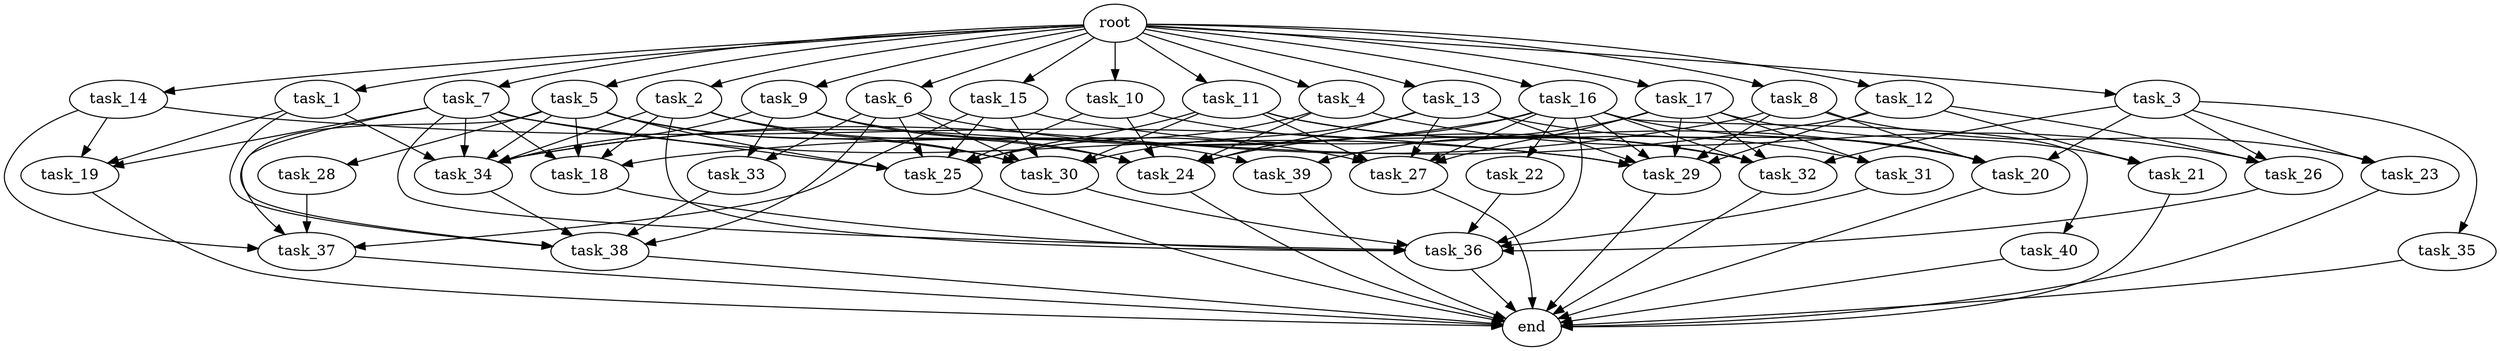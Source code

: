 digraph G {
  root [size="0.000000e+00"];
  task_1 [size="3.885972e+10"];
  task_2 [size="4.065793e+10"];
  task_3 [size="2.533456e+10"];
  task_4 [size="3.444595e+10"];
  task_5 [size="1.673040e+10"];
  task_6 [size="3.232427e+10"];
  task_7 [size="7.576842e+10"];
  task_8 [size="4.968984e+10"];
  task_9 [size="3.119567e+10"];
  task_10 [size="7.514428e+09"];
  task_11 [size="1.390168e+10"];
  task_12 [size="3.633478e+10"];
  task_13 [size="4.866101e+10"];
  task_14 [size="8.087452e+10"];
  task_15 [size="9.342438e+10"];
  task_16 [size="4.665980e+10"];
  task_17 [size="5.428492e+10"];
  task_18 [size="7.048162e+10"];
  task_19 [size="2.759896e+10"];
  task_20 [size="5.257593e+10"];
  task_21 [size="9.098309e+10"];
  task_22 [size="4.259762e+10"];
  task_23 [size="6.045486e+10"];
  task_24 [size="5.067329e+10"];
  task_25 [size="9.819766e+10"];
  task_26 [size="5.979245e+10"];
  task_27 [size="9.811635e+10"];
  task_28 [size="3.072245e+09"];
  task_29 [size="1.060563e+10"];
  task_30 [size="9.904098e+10"];
  task_31 [size="7.007861e+10"];
  task_32 [size="3.407990e+10"];
  task_33 [size="4.514726e+10"];
  task_34 [size="9.390862e+10"];
  task_35 [size="9.170228e+10"];
  task_36 [size="2.082864e+10"];
  task_37 [size="3.641253e+10"];
  task_38 [size="5.049153e+10"];
  task_39 [size="8.865240e+10"];
  task_40 [size="8.517526e+10"];
  end [size="0.000000e+00"];

  root -> task_1 [size="1.000000e-12"];
  root -> task_2 [size="1.000000e-12"];
  root -> task_3 [size="1.000000e-12"];
  root -> task_4 [size="1.000000e-12"];
  root -> task_5 [size="1.000000e-12"];
  root -> task_6 [size="1.000000e-12"];
  root -> task_7 [size="1.000000e-12"];
  root -> task_8 [size="1.000000e-12"];
  root -> task_9 [size="1.000000e-12"];
  root -> task_10 [size="1.000000e-12"];
  root -> task_11 [size="1.000000e-12"];
  root -> task_12 [size="1.000000e-12"];
  root -> task_13 [size="1.000000e-12"];
  root -> task_14 [size="1.000000e-12"];
  root -> task_15 [size="1.000000e-12"];
  root -> task_16 [size="1.000000e-12"];
  root -> task_17 [size="1.000000e-12"];
  task_1 -> task_19 [size="9.199655e+07"];
  task_1 -> task_34 [size="1.341552e+08"];
  task_1 -> task_38 [size="1.009831e+08"];
  task_2 -> task_18 [size="1.762040e+08"];
  task_2 -> task_30 [size="1.650683e+08"];
  task_2 -> task_34 [size="1.341552e+08"];
  task_2 -> task_36 [size="2.603580e+07"];
  task_2 -> task_39 [size="4.432620e+08"];
  task_3 -> task_20 [size="1.051519e+08"];
  task_3 -> task_23 [size="3.022743e+08"];
  task_3 -> task_26 [size="1.993082e+08"];
  task_3 -> task_32 [size="5.679984e+07"];
  task_3 -> task_35 [size="9.170228e+08"];
  task_4 -> task_24 [size="8.445548e+07"];
  task_4 -> task_25 [size="1.402824e+08"];
  task_4 -> task_26 [size="1.993082e+08"];
  task_5 -> task_18 [size="1.762040e+08"];
  task_5 -> task_24 [size="8.445548e+07"];
  task_5 -> task_25 [size="1.402824e+08"];
  task_5 -> task_28 [size="3.072245e+07"];
  task_5 -> task_30 [size="1.650683e+08"];
  task_5 -> task_34 [size="1.341552e+08"];
  task_5 -> task_37 [size="9.103132e+07"];
  task_6 -> task_25 [size="1.402824e+08"];
  task_6 -> task_30 [size="1.650683e+08"];
  task_6 -> task_32 [size="5.679984e+07"];
  task_6 -> task_33 [size="2.257363e+08"];
  task_6 -> task_38 [size="1.009831e+08"];
  task_7 -> task_18 [size="1.762040e+08"];
  task_7 -> task_19 [size="9.199655e+07"];
  task_7 -> task_25 [size="1.402824e+08"];
  task_7 -> task_29 [size="1.515090e+07"];
  task_7 -> task_34 [size="1.341552e+08"];
  task_7 -> task_36 [size="2.603580e+07"];
  task_7 -> task_38 [size="1.009831e+08"];
  task_8 -> task_20 [size="1.051519e+08"];
  task_8 -> task_23 [size="3.022743e+08"];
  task_8 -> task_29 [size="1.515090e+07"];
  task_8 -> task_34 [size="1.341552e+08"];
  task_9 -> task_24 [size="8.445548e+07"];
  task_9 -> task_27 [size="1.962327e+08"];
  task_9 -> task_33 [size="2.257363e+08"];
  task_9 -> task_34 [size="1.341552e+08"];
  task_10 -> task_24 [size="8.445548e+07"];
  task_10 -> task_25 [size="1.402824e+08"];
  task_10 -> task_32 [size="5.679984e+07"];
  task_11 -> task_25 [size="1.402824e+08"];
  task_11 -> task_27 [size="1.962327e+08"];
  task_11 -> task_30 [size="1.650683e+08"];
  task_11 -> task_31 [size="3.503931e+08"];
  task_11 -> task_32 [size="5.679984e+07"];
  task_12 -> task_18 [size="1.762040e+08"];
  task_12 -> task_21 [size="4.549154e+08"];
  task_12 -> task_26 [size="1.993082e+08"];
  task_12 -> task_29 [size="1.515090e+07"];
  task_13 -> task_20 [size="1.051519e+08"];
  task_13 -> task_24 [size="8.445548e+07"];
  task_13 -> task_27 [size="1.962327e+08"];
  task_13 -> task_29 [size="1.515090e+07"];
  task_13 -> task_30 [size="1.650683e+08"];
  task_14 -> task_19 [size="9.199655e+07"];
  task_14 -> task_29 [size="1.515090e+07"];
  task_14 -> task_37 [size="9.103132e+07"];
  task_15 -> task_20 [size="1.051519e+08"];
  task_15 -> task_25 [size="1.402824e+08"];
  task_15 -> task_30 [size="1.650683e+08"];
  task_15 -> task_37 [size="9.103132e+07"];
  task_16 -> task_20 [size="1.051519e+08"];
  task_16 -> task_22 [size="4.259762e+08"];
  task_16 -> task_24 [size="8.445548e+07"];
  task_16 -> task_27 [size="1.962327e+08"];
  task_16 -> task_29 [size="1.515090e+07"];
  task_16 -> task_32 [size="5.679984e+07"];
  task_16 -> task_34 [size="1.341552e+08"];
  task_16 -> task_36 [size="2.603580e+07"];
  task_16 -> task_40 [size="8.517526e+08"];
  task_17 -> task_21 [size="4.549154e+08"];
  task_17 -> task_27 [size="1.962327e+08"];
  task_17 -> task_29 [size="1.515090e+07"];
  task_17 -> task_31 [size="3.503931e+08"];
  task_17 -> task_32 [size="5.679984e+07"];
  task_17 -> task_39 [size="4.432620e+08"];
  task_18 -> task_36 [size="2.603580e+07"];
  task_19 -> end [size="1.000000e-12"];
  task_20 -> end [size="1.000000e-12"];
  task_21 -> end [size="1.000000e-12"];
  task_22 -> task_36 [size="2.603580e+07"];
  task_23 -> end [size="1.000000e-12"];
  task_24 -> end [size="1.000000e-12"];
  task_25 -> end [size="1.000000e-12"];
  task_26 -> task_36 [size="2.603580e+07"];
  task_27 -> end [size="1.000000e-12"];
  task_28 -> task_37 [size="9.103132e+07"];
  task_29 -> end [size="1.000000e-12"];
  task_30 -> task_36 [size="2.603580e+07"];
  task_31 -> task_36 [size="2.603580e+07"];
  task_32 -> end [size="1.000000e-12"];
  task_33 -> task_38 [size="1.009831e+08"];
  task_34 -> task_38 [size="1.009831e+08"];
  task_35 -> end [size="1.000000e-12"];
  task_36 -> end [size="1.000000e-12"];
  task_37 -> end [size="1.000000e-12"];
  task_38 -> end [size="1.000000e-12"];
  task_39 -> end [size="1.000000e-12"];
  task_40 -> end [size="1.000000e-12"];
}
